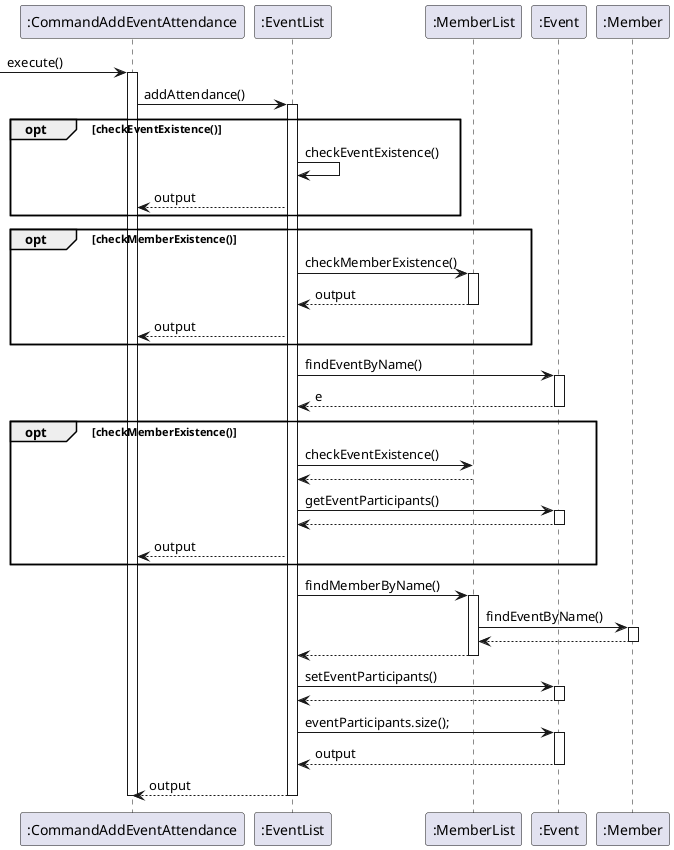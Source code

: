 @startuml
 -> ":CommandAddEventAttendance": execute()

activate ":CommandAddEventAttendance"
":CommandAddEventAttendance" -> ":EventList" : addAttendance()
activate ":EventList"
opt checkEventExistence()
":EventList" -> ":EventList" : checkEventExistence()
":EventList" --> ":CommandAddEventAttendance" : output
end

opt checkMemberExistence()
":EventList" -> ":MemberList" : checkMemberExistence()
activate ":MemberList"
return output
":EventList" --> ":CommandAddEventAttendance" : output
end

activate ":EventList"
":EventList" -> ":Event" : findEventByName()
activate ":Event"
return e

opt checkMemberExistence()
":EventList" -> ":MemberList" : checkEventExistence()
":MemberList" --> ":EventList"
":EventList" -> ":Event" : getEventParticipants()
activate ":Event"
return
":EventList" --> ":CommandAddEventAttendance" : output
end

activate ":MemberList"
":EventList" -> ":MemberList" :findMemberByName()
activate ":MemberList"
":MemberList" -> ":Member" : findEventByName()
activate ":Member"
return
return

":EventList" -> ":Event" : setEventParticipants()
activate ":Event"
return

":EventList" -> ":Event" : eventParticipants.size();
activate ":Event"
return output
":EventList" --> ":CommandAddEventAttendance" : output
deactivate ":EventList"
deactivate ":MemberList"
deactivate ":CommandAddEventAttendance"
@enduml